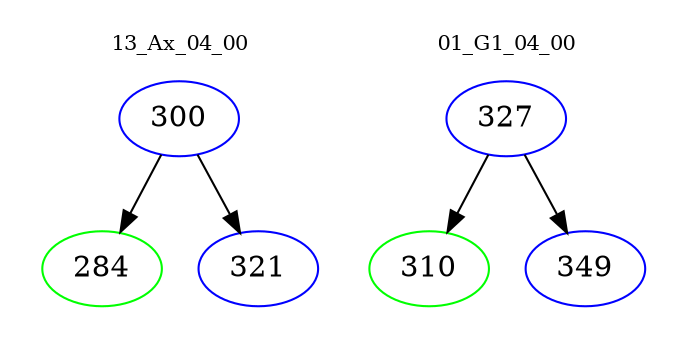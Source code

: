 digraph{
subgraph cluster_0 {
color = white
label = "13_Ax_04_00";
fontsize=10;
T0_300 [label="300", color="blue"]
T0_300 -> T0_284 [color="black"]
T0_284 [label="284", color="green"]
T0_300 -> T0_321 [color="black"]
T0_321 [label="321", color="blue"]
}
subgraph cluster_1 {
color = white
label = "01_G1_04_00";
fontsize=10;
T1_327 [label="327", color="blue"]
T1_327 -> T1_310 [color="black"]
T1_310 [label="310", color="green"]
T1_327 -> T1_349 [color="black"]
T1_349 [label="349", color="blue"]
}
}
